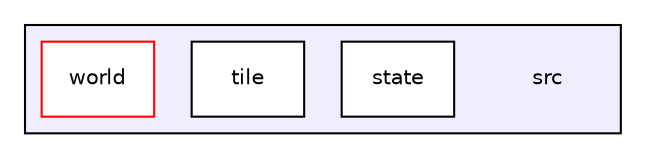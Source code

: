 digraph "src" {
  compound=true
  node [ fontsize="10", fontname="Helvetica"];
  edge [ labelfontsize="10", labelfontname="Helvetica"];
  subgraph clusterdir_db4ae1ede856068f3450d8ab27bc9e6a {
    graph [ bgcolor="#eeeeff", pencolor="black", label="" URL="dir_db4ae1ede856068f3450d8ab27bc9e6a.html"];
    dir_db4ae1ede856068f3450d8ab27bc9e6a [shape=plaintext label="src"];
    dir_63fad7b922e43532d885e3849a6b8a0c [shape=box label="state" color="black" fillcolor="white" style="filled" URL="dir_63fad7b922e43532d885e3849a6b8a0c.html"];
    dir_525ee08ebf697d18cde0265b9865a069 [shape=box label="tile" color="black" fillcolor="white" style="filled" URL="dir_525ee08ebf697d18cde0265b9865a069.html"];
    dir_2069bf6d6dd6e414796f3f544bacd284 [shape=box label="world" color="red" fillcolor="white" style="filled" URL="dir_2069bf6d6dd6e414796f3f544bacd284.html"];
  }
}
